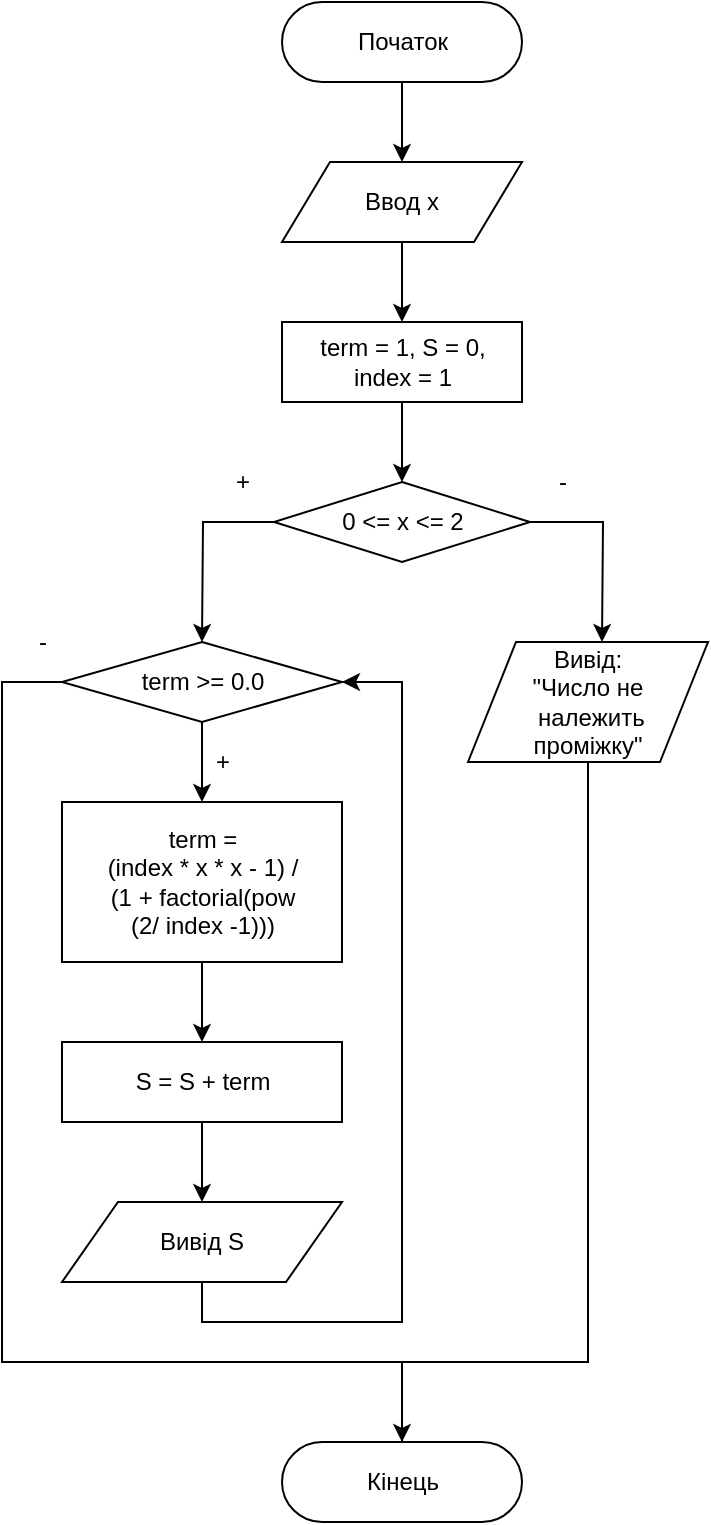 <mxfile version="15.4.0" type="device" pages="3"><diagram id="sUSj4mW1s4kEJDe1WEEy" name="Страница 1"><mxGraphModel dx="621" dy="461" grid="1" gridSize="10" guides="1" tooltips="1" connect="1" arrows="1" fold="1" page="1" pageScale="1" pageWidth="827" pageHeight="1169" math="0" shadow="0"><root><mxCell id="0"/><mxCell id="1" parent="0"/><mxCell id="GU_5Hy2bQyQyNAXyb5In-3" style="edgeStyle=orthogonalEdgeStyle;rounded=0;orthogonalLoop=1;jettySize=auto;html=1;" parent="1" source="GU_5Hy2bQyQyNAXyb5In-1" edge="1"><mxGeometry relative="1" as="geometry"><mxPoint x="380" y="120" as="targetPoint"/></mxGeometry></mxCell><mxCell id="GU_5Hy2bQyQyNAXyb5In-1" value="Початок" style="html=1;dashed=0;whitespace=wrap;shape=mxgraph.dfd.start" parent="1" vertex="1"><mxGeometry x="320" y="40" width="120" height="40" as="geometry"/></mxCell><mxCell id="GU_5Hy2bQyQyNAXyb5In-5" style="edgeStyle=orthogonalEdgeStyle;rounded=0;orthogonalLoop=1;jettySize=auto;html=1;" parent="1" source="GU_5Hy2bQyQyNAXyb5In-4" edge="1"><mxGeometry relative="1" as="geometry"><mxPoint x="380" y="200" as="targetPoint"/></mxGeometry></mxCell><mxCell id="GU_5Hy2bQyQyNAXyb5In-4" value="Ввод х" style="shape=parallelogram;perimeter=parallelogramPerimeter;whiteSpace=wrap;html=1;dashed=0;" parent="1" vertex="1"><mxGeometry x="320" y="120" width="120" height="40" as="geometry"/></mxCell><mxCell id="GU_5Hy2bQyQyNAXyb5In-7" style="edgeStyle=orthogonalEdgeStyle;rounded=0;orthogonalLoop=1;jettySize=auto;html=1;" parent="1" source="GU_5Hy2bQyQyNAXyb5In-6" edge="1"><mxGeometry relative="1" as="geometry"><mxPoint x="280" y="360" as="targetPoint"/></mxGeometry></mxCell><mxCell id="GU_5Hy2bQyQyNAXyb5In-8" style="edgeStyle=orthogonalEdgeStyle;rounded=0;orthogonalLoop=1;jettySize=auto;html=1;" parent="1" source="GU_5Hy2bQyQyNAXyb5In-6" edge="1"><mxGeometry relative="1" as="geometry"><mxPoint x="480" y="360" as="targetPoint"/></mxGeometry></mxCell><mxCell id="GU_5Hy2bQyQyNAXyb5In-6" value="0 &amp;lt;= x &amp;lt;= 2" style="shape=rhombus;html=1;dashed=0;whitespace=wrap;perimeter=rhombusPerimeter;" parent="1" vertex="1"><mxGeometry x="316" y="280" width="128" height="40" as="geometry"/></mxCell><mxCell id="GU_5Hy2bQyQyNAXyb5In-9" value="+" style="text;html=1;align=center;verticalAlign=middle;resizable=0;points=[];autosize=1;strokeColor=none;fillColor=none;" parent="1" vertex="1"><mxGeometry x="290" y="270" width="20" height="20" as="geometry"/></mxCell><mxCell id="GU_5Hy2bQyQyNAXyb5In-10" value="-" style="text;html=1;align=center;verticalAlign=middle;resizable=0;points=[];autosize=1;strokeColor=none;fillColor=none;" parent="1" vertex="1"><mxGeometry x="450" y="270" width="20" height="20" as="geometry"/></mxCell><mxCell id="GU_5Hy2bQyQyNAXyb5In-30" style="edgeStyle=orthogonalEdgeStyle;rounded=0;orthogonalLoop=1;jettySize=auto;html=1;endArrow=classic;endFill=1;" parent="1" source="GU_5Hy2bQyQyNAXyb5In-11" edge="1"><mxGeometry relative="1" as="geometry"><mxPoint x="380" y="760" as="targetPoint"/><Array as="points"><mxPoint x="473" y="720"/><mxPoint x="380" y="720"/></Array></mxGeometry></mxCell><mxCell id="GU_5Hy2bQyQyNAXyb5In-11" value="Вивід:&lt;br&gt;&quot;Число не&lt;br&gt;&amp;nbsp;належить &lt;br&gt;проміжку&quot;" style="shape=parallelogram;perimeter=parallelogramPerimeter;whiteSpace=wrap;html=1;dashed=0;" parent="1" vertex="1"><mxGeometry x="413" y="360" width="120" height="60" as="geometry"/></mxCell><mxCell id="GU_5Hy2bQyQyNAXyb5In-13" style="edgeStyle=orthogonalEdgeStyle;rounded=0;orthogonalLoop=1;jettySize=auto;html=1;" parent="1" source="GU_5Hy2bQyQyNAXyb5In-12" edge="1"><mxGeometry relative="1" as="geometry"><mxPoint x="280" y="440" as="targetPoint"/></mxGeometry></mxCell><mxCell id="GU_5Hy2bQyQyNAXyb5In-12" value="term &amp;gt;= 0.0" style="shape=rhombus;html=1;dashed=0;whitespace=wrap;perimeter=rhombusPerimeter;" parent="1" vertex="1"><mxGeometry x="210" y="360" width="140" height="40" as="geometry"/></mxCell><mxCell id="GU_5Hy2bQyQyNAXyb5In-15" style="edgeStyle=orthogonalEdgeStyle;rounded=0;orthogonalLoop=1;jettySize=auto;html=1;" parent="1" source="GU_5Hy2bQyQyNAXyb5In-14" edge="1"><mxGeometry relative="1" as="geometry"><mxPoint x="280" y="560" as="targetPoint"/></mxGeometry></mxCell><mxCell id="GU_5Hy2bQyQyNAXyb5In-14" value="term =&lt;br&gt;(index * x * x - 1) /&lt;br&gt;(1 + factorial(pow&lt;br&gt;(2/ index -1)))" style="html=1;dashed=0;whitespace=wrap;" parent="1" vertex="1"><mxGeometry x="210" y="440" width="140" height="80" as="geometry"/></mxCell><mxCell id="GU_5Hy2bQyQyNAXyb5In-17" style="edgeStyle=orthogonalEdgeStyle;rounded=0;orthogonalLoop=1;jettySize=auto;html=1;" parent="1" source="GU_5Hy2bQyQyNAXyb5In-16" edge="1"><mxGeometry relative="1" as="geometry"><mxPoint x="280" y="640" as="targetPoint"/></mxGeometry></mxCell><mxCell id="GU_5Hy2bQyQyNAXyb5In-16" value="S = S + term" style="html=1;dashed=0;whitespace=wrap;" parent="1" vertex="1"><mxGeometry x="210" y="560" width="140" height="40" as="geometry"/></mxCell><mxCell id="GU_5Hy2bQyQyNAXyb5In-31" style="edgeStyle=orthogonalEdgeStyle;rounded=0;orthogonalLoop=1;jettySize=auto;html=1;endArrow=none;endFill=0;exitX=0;exitY=0.5;exitDx=0;exitDy=0;" parent="1" source="GU_5Hy2bQyQyNAXyb5In-12" edge="1"><mxGeometry relative="1" as="geometry"><mxPoint x="380" y="780" as="targetPoint"/><mxPoint x="180" y="380" as="sourcePoint"/><Array as="points"><mxPoint x="180" y="380"/><mxPoint x="180" y="720"/><mxPoint x="380" y="720"/></Array></mxGeometry></mxCell><mxCell id="GU_5Hy2bQyQyNAXyb5In-33" style="edgeStyle=orthogonalEdgeStyle;rounded=0;orthogonalLoop=1;jettySize=auto;html=1;endArrow=classic;endFill=1;entryX=1;entryY=0.5;entryDx=0;entryDy=0;exitX=0.5;exitY=1;exitDx=0;exitDy=0;" parent="1" source="GU_5Hy2bQyQyNAXyb5In-37" target="GU_5Hy2bQyQyNAXyb5In-12" edge="1"><mxGeometry relative="1" as="geometry"><mxPoint x="380" y="380" as="targetPoint"/><Array as="points"><mxPoint x="280" y="700"/><mxPoint x="380" y="700"/><mxPoint x="380" y="380"/></Array></mxGeometry></mxCell><mxCell id="GU_5Hy2bQyQyNAXyb5In-28" style="edgeStyle=orthogonalEdgeStyle;rounded=0;orthogonalLoop=1;jettySize=auto;html=1;exitX=0.5;exitY=1;exitDx=0;exitDy=0;" parent="1" source="GU_5Hy2bQyQyNAXyb5In-27" target="GU_5Hy2bQyQyNAXyb5In-6" edge="1"><mxGeometry relative="1" as="geometry"/></mxCell><mxCell id="GU_5Hy2bQyQyNAXyb5In-27" value="term = 1, S = 0,&lt;br&gt;index = 1" style="html=1;dashed=0;whitespace=wrap;" parent="1" vertex="1"><mxGeometry x="320" y="200" width="120" height="40" as="geometry"/></mxCell><mxCell id="GU_5Hy2bQyQyNAXyb5In-34" value="+" style="text;html=1;align=center;verticalAlign=middle;resizable=0;points=[];autosize=1;strokeColor=none;fillColor=none;" parent="1" vertex="1"><mxGeometry x="280" y="410" width="20" height="20" as="geometry"/></mxCell><mxCell id="GU_5Hy2bQyQyNAXyb5In-35" value="-" style="text;html=1;align=center;verticalAlign=middle;resizable=0;points=[];autosize=1;strokeColor=none;fillColor=none;" parent="1" vertex="1"><mxGeometry x="190" y="350" width="20" height="20" as="geometry"/></mxCell><mxCell id="GU_5Hy2bQyQyNAXyb5In-37" value="Вивід S" style="shape=parallelogram;perimeter=parallelogramPerimeter;whiteSpace=wrap;html=1;dashed=0;" parent="1" vertex="1"><mxGeometry x="210" y="640" width="140" height="40" as="geometry"/></mxCell><mxCell id="GU_5Hy2bQyQyNAXyb5In-38" value="Кінець" style="html=1;dashed=0;whitespace=wrap;shape=mxgraph.dfd.start" parent="1" vertex="1"><mxGeometry x="320" y="760" width="120" height="40" as="geometry"/></mxCell></root></mxGraphModel></diagram><diagram id="thgm4q6wnNlcBAvjFEbe" name="Страница 2"><mxGraphModel dx="236" dy="757" grid="1" gridSize="10" guides="1" tooltips="1" connect="1" arrows="1" fold="1" page="1" pageScale="1" pageWidth="827" pageHeight="1169" math="0" shadow="0"><root><mxCell id="fM7Nt-EwV621trhSOLtC-0"/><mxCell id="fM7Nt-EwV621trhSOLtC-1" parent="fM7Nt-EwV621trhSOLtC-0"/><mxCell id="fM7Nt-EwV621trhSOLtC-3" style="edgeStyle=orthogonalEdgeStyle;rounded=0;orthogonalLoop=1;jettySize=auto;html=1;endArrow=classic;endFill=1;" edge="1" parent="fM7Nt-EwV621trhSOLtC-1" source="fM7Nt-EwV621trhSOLtC-2"><mxGeometry relative="1" as="geometry"><mxPoint x="140" y="120" as="targetPoint"/></mxGeometry></mxCell><mxCell id="fM7Nt-EwV621trhSOLtC-2" value="Початок" style="html=1;dashed=0;whitespace=wrap;shape=mxgraph.dfd.start" vertex="1" parent="fM7Nt-EwV621trhSOLtC-1"><mxGeometry x="80" y="40" width="120" height="40" as="geometry"/></mxCell><mxCell id="vq9F_CLcKYA3T6hUDPnq-0" style="edgeStyle=orthogonalEdgeStyle;rounded=0;orthogonalLoop=1;jettySize=auto;html=1;" edge="1" parent="fM7Nt-EwV621trhSOLtC-1" source="vq9F_CLcKYA3T6hUDPnq-1"><mxGeometry relative="1" as="geometry"><mxPoint x="140" y="200" as="targetPoint"/></mxGeometry></mxCell><mxCell id="vq9F_CLcKYA3T6hUDPnq-1" value="Ввод х" style="shape=parallelogram;perimeter=parallelogramPerimeter;whiteSpace=wrap;html=1;dashed=0;" vertex="1" parent="fM7Nt-EwV621trhSOLtC-1"><mxGeometry x="80" y="120" width="120" height="40" as="geometry"/></mxCell><mxCell id="vq9F_CLcKYA3T6hUDPnq-5" style="edgeStyle=orthogonalEdgeStyle;rounded=0;orthogonalLoop=1;jettySize=auto;html=1;endArrow=classic;endFill=1;" edge="1" parent="fM7Nt-EwV621trhSOLtC-1" source="vq9F_CLcKYA3T6hUDPnq-4"><mxGeometry relative="1" as="geometry"><mxPoint x="140" y="320" as="targetPoint"/></mxGeometry></mxCell><mxCell id="vq9F_CLcKYA3T6hUDPnq-4" value="Визначення чи&lt;br&gt;належить х&lt;br&gt;заданому проміжку" style="html=1;dashed=0;whitespace=wrap;align=center;" vertex="1" parent="fM7Nt-EwV621trhSOLtC-1"><mxGeometry x="80" y="200" width="120" height="80" as="geometry"/></mxCell><mxCell id="vq9F_CLcKYA3T6hUDPnq-7" style="edgeStyle=orthogonalEdgeStyle;rounded=0;orthogonalLoop=1;jettySize=auto;html=1;endArrow=classic;endFill=1;" edge="1" parent="fM7Nt-EwV621trhSOLtC-1" source="vq9F_CLcKYA3T6hUDPnq-6"><mxGeometry relative="1" as="geometry"><mxPoint x="140" y="400" as="targetPoint"/></mxGeometry></mxCell><mxCell id="vq9F_CLcKYA3T6hUDPnq-6" value="Обчислення суми" style="html=1;dashed=0;whitespace=wrap;" vertex="1" parent="fM7Nt-EwV621trhSOLtC-1"><mxGeometry x="80" y="320" width="120" height="40" as="geometry"/></mxCell><mxCell id="vq9F_CLcKYA3T6hUDPnq-9" style="edgeStyle=orthogonalEdgeStyle;rounded=0;orthogonalLoop=1;jettySize=auto;html=1;endArrow=classic;endFill=1;" edge="1" parent="fM7Nt-EwV621trhSOLtC-1" source="vq9F_CLcKYA3T6hUDPnq-8"><mxGeometry relative="1" as="geometry"><mxPoint x="140" y="480" as="targetPoint"/></mxGeometry></mxCell><mxCell id="vq9F_CLcKYA3T6hUDPnq-8" value="Вивід S" style="shape=parallelogram;perimeter=parallelogramPerimeter;whiteSpace=wrap;html=1;dashed=0;" vertex="1" parent="fM7Nt-EwV621trhSOLtC-1"><mxGeometry x="80" y="400" width="120" height="40" as="geometry"/></mxCell><mxCell id="vq9F_CLcKYA3T6hUDPnq-10" value="Кінець" style="html=1;dashed=0;whitespace=wrap;shape=mxgraph.dfd.start" vertex="1" parent="fM7Nt-EwV621trhSOLtC-1"><mxGeometry x="80" y="480" width="120" height="40" as="geometry"/></mxCell></root></mxGraphModel></diagram><diagram id="UpRqvUaQRVOzAcZfalVQ" name="Страница 3"><mxGraphModel dx="337" dy="1081" grid="1" gridSize="10" guides="1" tooltips="1" connect="1" arrows="1" fold="1" page="1" pageScale="1" pageWidth="827" pageHeight="1169" math="0" shadow="0"><root><mxCell id="rI5dDf1wDodB0yETD35I-0"/><mxCell id="rI5dDf1wDodB0yETD35I-1" parent="rI5dDf1wDodB0yETD35I-0"/><mxCell id="5qN9zGComI35Ax5iS5zG-0" style="edgeStyle=orthogonalEdgeStyle;rounded=0;orthogonalLoop=1;jettySize=auto;html=1;" edge="1" parent="rI5dDf1wDodB0yETD35I-1" source="5qN9zGComI35Ax5iS5zG-1"><mxGeometry relative="1" as="geometry"><mxPoint x="380" y="120" as="targetPoint"/></mxGeometry></mxCell><mxCell id="5qN9zGComI35Ax5iS5zG-1" value="Початок" style="html=1;dashed=0;whitespace=wrap;shape=mxgraph.dfd.start" vertex="1" parent="rI5dDf1wDodB0yETD35I-1"><mxGeometry x="320" y="40" width="120" height="40" as="geometry"/></mxCell><mxCell id="5qN9zGComI35Ax5iS5zG-2" style="edgeStyle=orthogonalEdgeStyle;rounded=0;orthogonalLoop=1;jettySize=auto;html=1;" edge="1" parent="rI5dDf1wDodB0yETD35I-1" source="5qN9zGComI35Ax5iS5zG-3"><mxGeometry relative="1" as="geometry"><mxPoint x="380" y="200" as="targetPoint"/></mxGeometry></mxCell><mxCell id="5qN9zGComI35Ax5iS5zG-3" value="Ввод х" style="shape=parallelogram;perimeter=parallelogramPerimeter;whiteSpace=wrap;html=1;dashed=0;" vertex="1" parent="rI5dDf1wDodB0yETD35I-1"><mxGeometry x="320" y="120" width="120" height="40" as="geometry"/></mxCell><mxCell id="5qN9zGComI35Ax5iS5zG-4" style="edgeStyle=orthogonalEdgeStyle;rounded=0;orthogonalLoop=1;jettySize=auto;html=1;" edge="1" parent="rI5dDf1wDodB0yETD35I-1" source="5qN9zGComI35Ax5iS5zG-6"><mxGeometry relative="1" as="geometry"><mxPoint x="280" y="360" as="targetPoint"/></mxGeometry></mxCell><mxCell id="5qN9zGComI35Ax5iS5zG-5" style="edgeStyle=orthogonalEdgeStyle;rounded=0;orthogonalLoop=1;jettySize=auto;html=1;" edge="1" parent="rI5dDf1wDodB0yETD35I-1" source="5qN9zGComI35Ax5iS5zG-6"><mxGeometry relative="1" as="geometry"><mxPoint x="480" y="360" as="targetPoint"/></mxGeometry></mxCell><mxCell id="5qN9zGComI35Ax5iS5zG-6" value="0 &amp;lt;= x &amp;lt;= 2" style="shape=rhombus;html=1;dashed=0;whitespace=wrap;perimeter=rhombusPerimeter;" vertex="1" parent="rI5dDf1wDodB0yETD35I-1"><mxGeometry x="316" y="280" width="128" height="40" as="geometry"/></mxCell><mxCell id="5qN9zGComI35Ax5iS5zG-7" value="+" style="text;html=1;align=center;verticalAlign=middle;resizable=0;points=[];autosize=1;strokeColor=none;fillColor=none;" vertex="1" parent="rI5dDf1wDodB0yETD35I-1"><mxGeometry x="290" y="270" width="20" height="20" as="geometry"/></mxCell><mxCell id="5qN9zGComI35Ax5iS5zG-8" value="-" style="text;html=1;align=center;verticalAlign=middle;resizable=0;points=[];autosize=1;strokeColor=none;fillColor=none;" vertex="1" parent="rI5dDf1wDodB0yETD35I-1"><mxGeometry x="450" y="270" width="20" height="20" as="geometry"/></mxCell><mxCell id="5qN9zGComI35Ax5iS5zG-9" style="edgeStyle=orthogonalEdgeStyle;rounded=0;orthogonalLoop=1;jettySize=auto;html=1;endArrow=classic;endFill=1;entryX=0.5;entryY=0.5;entryDx=0;entryDy=-20;entryPerimeter=0;" edge="1" parent="rI5dDf1wDodB0yETD35I-1" source="5qN9zGComI35Ax5iS5zG-10" target="5qN9zGComI35Ax5iS5zG-26"><mxGeometry relative="1" as="geometry"><mxPoint x="380" y="840" as="targetPoint"/><Array as="points"><mxPoint x="473" y="510"/><mxPoint x="380" y="510"/></Array></mxGeometry></mxCell><mxCell id="5qN9zGComI35Ax5iS5zG-10" value="Вивід:&lt;br&gt;&quot;Число не&lt;br&gt;&amp;nbsp;належить &lt;br&gt;проміжку&quot;" style="shape=parallelogram;perimeter=parallelogramPerimeter;whiteSpace=wrap;html=1;dashed=0;" vertex="1" parent="rI5dDf1wDodB0yETD35I-1"><mxGeometry x="413" y="360" width="120" height="60" as="geometry"/></mxCell><mxCell id="5qN9zGComI35Ax5iS5zG-17" style="edgeStyle=orthogonalEdgeStyle;rounded=0;orthogonalLoop=1;jettySize=auto;html=1;endArrow=none;endFill=0;exitX=0.5;exitY=1;exitDx=0;exitDy=0;" edge="1" parent="rI5dDf1wDodB0yETD35I-1" source="5qN9zGComI35Ax5iS5zG-25"><mxGeometry relative="1" as="geometry"><mxPoint x="380" y="510.0" as="targetPoint"/><mxPoint x="210" y="470" as="sourcePoint"/><Array as="points"><mxPoint x="280" y="510"/></Array></mxGeometry></mxCell><mxCell id="5qN9zGComI35Ax5iS5zG-19" style="edgeStyle=orthogonalEdgeStyle;rounded=0;orthogonalLoop=1;jettySize=auto;html=1;endArrow=classic;endFill=1;" edge="1" parent="rI5dDf1wDodB0yETD35I-1"><mxGeometry relative="1" as="geometry"><mxPoint x="280" y="450.0" as="targetPoint"/><mxPoint x="280" y="410.0" as="sourcePoint"/></mxGeometry></mxCell><mxCell id="5qN9zGComI35Ax5iS5zG-21" style="edgeStyle=orthogonalEdgeStyle;rounded=0;orthogonalLoop=1;jettySize=auto;html=1;exitX=0.5;exitY=1;exitDx=0;exitDy=0;" edge="1" parent="rI5dDf1wDodB0yETD35I-1" source="5qN9zGComI35Ax5iS5zG-22" target="5qN9zGComI35Ax5iS5zG-6"><mxGeometry relative="1" as="geometry"/></mxCell><mxCell id="5qN9zGComI35Ax5iS5zG-22" value="term = 1, S = 0," style="html=1;dashed=0;whitespace=wrap;" vertex="1" parent="rI5dDf1wDodB0yETD35I-1"><mxGeometry x="320" y="200" width="120" height="40" as="geometry"/></mxCell><mxCell id="5qN9zGComI35Ax5iS5zG-25" value="Вивід S" style="shape=parallelogram;perimeter=parallelogramPerimeter;whiteSpace=wrap;html=1;dashed=0;" vertex="1" parent="rI5dDf1wDodB0yETD35I-1"><mxGeometry x="210" y="450" width="140" height="40" as="geometry"/></mxCell><mxCell id="5qN9zGComI35Ax5iS5zG-26" value="Кінець" style="html=1;dashed=0;whitespace=wrap;shape=mxgraph.dfd.start" vertex="1" parent="rI5dDf1wDodB0yETD35I-1"><mxGeometry x="320" y="560" width="120" height="40" as="geometry"/></mxCell><mxCell id="5qN9zGComI35Ax5iS5zG-27" value="Обчислення S" style="html=1;dashed=0;whitespace=wrap;" vertex="1" parent="rI5dDf1wDodB0yETD35I-1"><mxGeometry x="230" y="360" width="100" height="50" as="geometry"/></mxCell></root></mxGraphModel></diagram></mxfile>